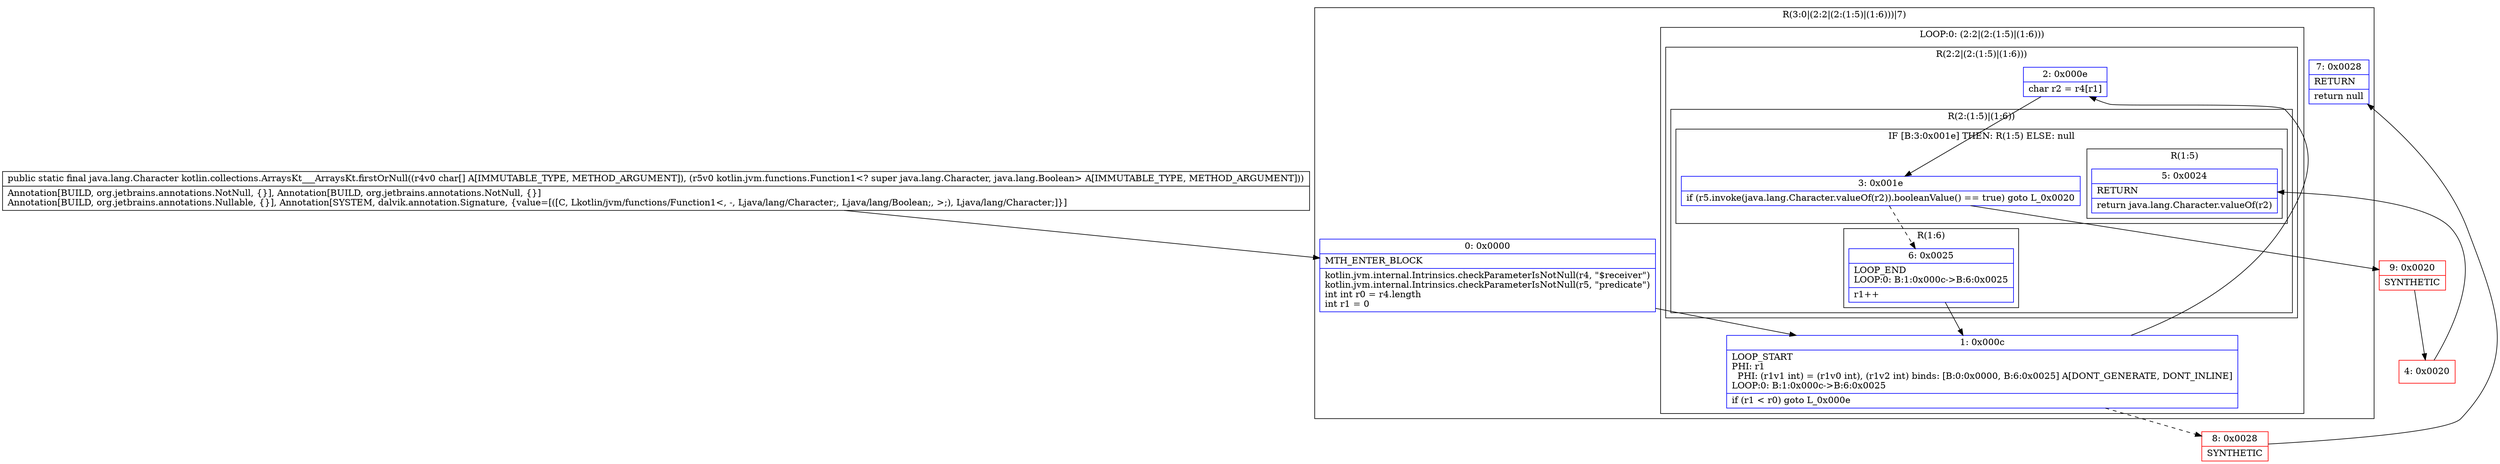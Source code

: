 digraph "CFG forkotlin.collections.ArraysKt___ArraysKt.firstOrNull([CLkotlin\/jvm\/functions\/Function1;)Ljava\/lang\/Character;" {
subgraph cluster_Region_1879497000 {
label = "R(3:0|(2:2|(2:(1:5)|(1:6)))|7)";
node [shape=record,color=blue];
Node_0 [shape=record,label="{0\:\ 0x0000|MTH_ENTER_BLOCK\l|kotlin.jvm.internal.Intrinsics.checkParameterIsNotNull(r4, \"$receiver\")\lkotlin.jvm.internal.Intrinsics.checkParameterIsNotNull(r5, \"predicate\")\lint int r0 = r4.length\lint r1 = 0\l}"];
subgraph cluster_LoopRegion_1801499440 {
label = "LOOP:0: (2:2|(2:(1:5)|(1:6)))";
node [shape=record,color=blue];
Node_1 [shape=record,label="{1\:\ 0x000c|LOOP_START\lPHI: r1 \l  PHI: (r1v1 int) = (r1v0 int), (r1v2 int) binds: [B:0:0x0000, B:6:0x0025] A[DONT_GENERATE, DONT_INLINE]\lLOOP:0: B:1:0x000c\-\>B:6:0x0025\l|if (r1 \< r0) goto L_0x000e\l}"];
subgraph cluster_Region_47367113 {
label = "R(2:2|(2:(1:5)|(1:6)))";
node [shape=record,color=blue];
Node_2 [shape=record,label="{2\:\ 0x000e|char r2 = r4[r1]\l}"];
subgraph cluster_Region_1501026075 {
label = "R(2:(1:5)|(1:6))";
node [shape=record,color=blue];
subgraph cluster_IfRegion_1374114940 {
label = "IF [B:3:0x001e] THEN: R(1:5) ELSE: null";
node [shape=record,color=blue];
Node_3 [shape=record,label="{3\:\ 0x001e|if (r5.invoke(java.lang.Character.valueOf(r2)).booleanValue() == true) goto L_0x0020\l}"];
subgraph cluster_Region_1421766504 {
label = "R(1:5)";
node [shape=record,color=blue];
Node_5 [shape=record,label="{5\:\ 0x0024|RETURN\l|return java.lang.Character.valueOf(r2)\l}"];
}
}
subgraph cluster_Region_1203943359 {
label = "R(1:6)";
node [shape=record,color=blue];
Node_6 [shape=record,label="{6\:\ 0x0025|LOOP_END\lLOOP:0: B:1:0x000c\-\>B:6:0x0025\l|r1++\l}"];
}
}
}
}
Node_7 [shape=record,label="{7\:\ 0x0028|RETURN\l|return null\l}"];
}
Node_4 [shape=record,color=red,label="{4\:\ 0x0020}"];
Node_8 [shape=record,color=red,label="{8\:\ 0x0028|SYNTHETIC\l}"];
Node_9 [shape=record,color=red,label="{9\:\ 0x0020|SYNTHETIC\l}"];
MethodNode[shape=record,label="{public static final java.lang.Character kotlin.collections.ArraysKt___ArraysKt.firstOrNull((r4v0 char[] A[IMMUTABLE_TYPE, METHOD_ARGUMENT]), (r5v0 kotlin.jvm.functions.Function1\<? super java.lang.Character, java.lang.Boolean\> A[IMMUTABLE_TYPE, METHOD_ARGUMENT]))  | Annotation[BUILD, org.jetbrains.annotations.NotNull, \{\}], Annotation[BUILD, org.jetbrains.annotations.NotNull, \{\}]\lAnnotation[BUILD, org.jetbrains.annotations.Nullable, \{\}], Annotation[SYSTEM, dalvik.annotation.Signature, \{value=[([C, Lkotlin\/jvm\/functions\/Function1\<, \-, Ljava\/lang\/Character;, Ljava\/lang\/Boolean;, \>;), Ljava\/lang\/Character;]\}]\l}"];
MethodNode -> Node_0;
Node_0 -> Node_1;
Node_1 -> Node_2;
Node_1 -> Node_8[style=dashed];
Node_2 -> Node_3;
Node_3 -> Node_6[style=dashed];
Node_3 -> Node_9;
Node_6 -> Node_1;
Node_4 -> Node_5;
Node_8 -> Node_7;
Node_9 -> Node_4;
}

